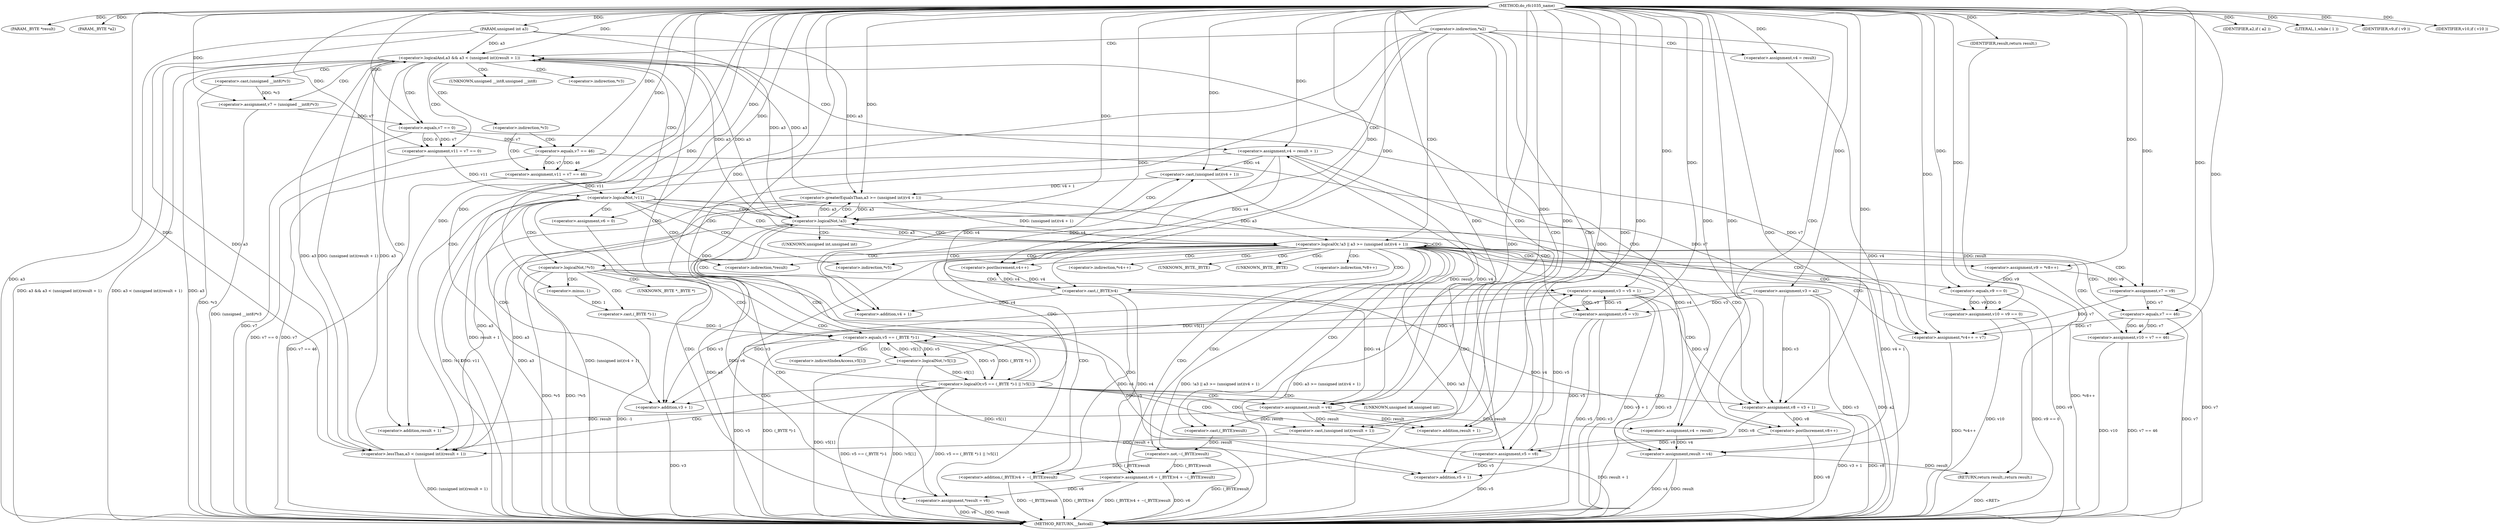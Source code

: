 digraph do_rfc1035_name {  
"1000110" [label = "(METHOD,do_rfc1035_name)" ]
"1000286" [label = "(METHOD_RETURN,__fastcall)" ]
"1000111" [label = "(PARAM,_BYTE *result)" ]
"1000112" [label = "(PARAM,_BYTE *a2)" ]
"1000113" [label = "(PARAM,unsigned int a3)" ]
"1000125" [label = "(IDENTIFIER,a2,if ( a2 ))" ]
"1000127" [label = "(<operator>.assignment,v3 = a2)" ]
"1000135" [label = "(LITERAL,1,while ( 1 ))" ]
"1000138" [label = "(<operator>.logicalAnd,a3 && a3 < (unsigned int)(result + 1))" ]
"1000140" [label = "(<operator>.lessThan,a3 < (unsigned int)(result + 1))" ]
"1000142" [label = "(<operator>.cast,(unsigned int)(result + 1))" ]
"1000144" [label = "(<operator>.addition,result + 1)" ]
"1000148" [label = "(<operator>.assignment,v4 = result)" ]
"1000152" [label = "(<operator>.assignment,v4 = result + 1)" ]
"1000154" [label = "(<operator>.addition,result + 1)" ]
"1000157" [label = "(<operator>.assignment,v7 = (unsigned __int8)*v3)" ]
"1000159" [label = "(<operator>.cast,(unsigned __int8)*v3)" ]
"1000163" [label = "(<operator>.assignment,v11 = v7 == 0)" ]
"1000165" [label = "(<operator>.equals,v7 == 0)" ]
"1000171" [label = "(<operator>.assignment,v11 = v7 == 46)" ]
"1000173" [label = "(<operator>.equals,v7 == 46)" ]
"1000177" [label = "(<operator>.logicalNot,!v11)" ]
"1000180" [label = "(<operator>.assignment,v5 = v3)" ]
"1000183" [label = "(<operator>.assignment,v6 = 0)" ]
"1000187" [label = "(<operator>.assignment,*result = v6)" ]
"1000192" [label = "(<operator>.logicalNot,!*v5)" ]
"1000196" [label = "(<operator>.assignment,v3 = v5 + 1)" ]
"1000198" [label = "(<operator>.addition,v5 + 1)" ]
"1000202" [label = "(<operator>.logicalOr,v5 == (_BYTE *)-1 || !v5[1])" ]
"1000203" [label = "(<operator>.equals,v5 == (_BYTE *)-1)" ]
"1000205" [label = "(<operator>.cast,(_BYTE *)-1)" ]
"1000207" [label = "(<operator>.minus,-1)" ]
"1000209" [label = "(<operator>.logicalNot,!v5[1])" ]
"1000214" [label = "(<operator>.assignment,result = v4)" ]
"1000217" [label = "(<operator>.assignment,v8 = v3 + 1)" ]
"1000219" [label = "(<operator>.addition,v3 + 1)" ]
"1000223" [label = "(<operator>.logicalOr,!a3 || a3 >= (unsigned int)(v4 + 1))" ]
"1000224" [label = "(<operator>.logicalNot,!a3)" ]
"1000226" [label = "(<operator>.greaterEqualsThan,a3 >= (unsigned int)(v4 + 1))" ]
"1000228" [label = "(<operator>.cast,(unsigned int)(v4 + 1))" ]
"1000230" [label = "(<operator>.addition,v4 + 1)" ]
"1000234" [label = "(<operator>.assignment,*v4++ = v7)" ]
"1000236" [label = "(<operator>.postIncrement,v4++)" ]
"1000239" [label = "(<operator>.assignment,v5 = v8)" ]
"1000242" [label = "(<operator>.assignment,v6 = (_BYTE)v4 + ~(_BYTE)result)" ]
"1000244" [label = "(<operator>.addition,(_BYTE)v4 + ~(_BYTE)result)" ]
"1000245" [label = "(<operator>.cast,(_BYTE)v4)" ]
"1000248" [label = "(<operator>.not,~(_BYTE)result)" ]
"1000249" [label = "(<operator>.cast,(_BYTE)result)" ]
"1000252" [label = "(<operator>.assignment,v9 = *v8++)" ]
"1000255" [label = "(<operator>.postIncrement,v8++)" ]
"1000257" [label = "(<operator>.assignment,v7 = v9)" ]
"1000260" [label = "(<operator>.assignment,v10 = v9 == 0)" ]
"1000262" [label = "(<operator>.equals,v9 == 0)" ]
"1000266" [label = "(IDENTIFIER,v9,if ( v9 ))" ]
"1000267" [label = "(<operator>.assignment,v10 = v7 == 46)" ]
"1000269" [label = "(<operator>.equals,v7 == 46)" ]
"1000273" [label = "(IDENTIFIER,v10,if ( v10 ))" ]
"1000277" [label = "(<operator>.assignment,v4 = result)" ]
"1000281" [label = "(<operator>.assignment,result = v4)" ]
"1000284" [label = "(RETURN,return result;,return result;)" ]
"1000285" [label = "(IDENTIFIER,result,return result;)" ]
"1000131" [label = "(<operator>.indirection,*a2)" ]
"1000143" [label = "(UNKNOWN,unsigned int,unsigned int)" ]
"1000160" [label = "(UNKNOWN,unsigned __int8,unsigned __int8)" ]
"1000161" [label = "(<operator>.indirection,*v3)" ]
"1000169" [label = "(<operator>.indirection,*v3)" ]
"1000188" [label = "(<operator>.indirection,*result)" ]
"1000193" [label = "(<operator>.indirection,*v5)" ]
"1000206" [label = "(UNKNOWN,_BYTE *,_BYTE *)" ]
"1000210" [label = "(<operator>.indirectIndexAccess,v5[1])" ]
"1000229" [label = "(UNKNOWN,unsigned int,unsigned int)" ]
"1000235" [label = "(<operator>.indirection,*v4++)" ]
"1000246" [label = "(UNKNOWN,_BYTE,_BYTE)" ]
"1000250" [label = "(UNKNOWN,_BYTE,_BYTE)" ]
"1000254" [label = "(<operator>.indirection,*v8++)" ]
  "1000284" -> "1000286"  [ label = "DDG: <RET>"] 
  "1000138" -> "1000286"  [ label = "DDG: a3 && a3 < (unsigned int)(result + 1)"] 
  "1000196" -> "1000286"  [ label = "DDG: v5 + 1"] 
  "1000138" -> "1000286"  [ label = "DDG: a3 < (unsigned int)(result + 1)"] 
  "1000252" -> "1000286"  [ label = "DDG: *v8++"] 
  "1000180" -> "1000286"  [ label = "DDG: v5"] 
  "1000142" -> "1000286"  [ label = "DDG: result + 1"] 
  "1000242" -> "1000286"  [ label = "DDG: v6"] 
  "1000159" -> "1000286"  [ label = "DDG: *v3"] 
  "1000217" -> "1000286"  [ label = "DDG: v8"] 
  "1000203" -> "1000286"  [ label = "DDG: (_BYTE *)-1"] 
  "1000113" -> "1000286"  [ label = "DDG: a3"] 
  "1000127" -> "1000286"  [ label = "DDG: v3"] 
  "1000202" -> "1000286"  [ label = "DDG: v5 == (_BYTE *)-1"] 
  "1000138" -> "1000286"  [ label = "DDG: a3"] 
  "1000223" -> "1000286"  [ label = "DDG: !a3 || a3 >= (unsigned int)(v4 + 1)"] 
  "1000165" -> "1000286"  [ label = "DDG: v7"] 
  "1000242" -> "1000286"  [ label = "DDG: (_BYTE)v4 + ~(_BYTE)result"] 
  "1000173" -> "1000286"  [ label = "DDG: v7"] 
  "1000267" -> "1000286"  [ label = "DDG: v7 == 46"] 
  "1000257" -> "1000286"  [ label = "DDG: v7"] 
  "1000140" -> "1000286"  [ label = "DDG: (unsigned int)(result + 1)"] 
  "1000177" -> "1000286"  [ label = "DDG: v11"] 
  "1000228" -> "1000286"  [ label = "DDG: v4 + 1"] 
  "1000255" -> "1000286"  [ label = "DDG: v8"] 
  "1000281" -> "1000286"  [ label = "DDG: v4"] 
  "1000219" -> "1000286"  [ label = "DDG: v3"] 
  "1000269" -> "1000286"  [ label = "DDG: v7"] 
  "1000226" -> "1000286"  [ label = "DDG: a3"] 
  "1000223" -> "1000286"  [ label = "DDG: a3 >= (unsigned int)(v4 + 1)"] 
  "1000267" -> "1000286"  [ label = "DDG: v10"] 
  "1000223" -> "1000286"  [ label = "DDG: !a3"] 
  "1000180" -> "1000286"  [ label = "DDG: v3"] 
  "1000203" -> "1000286"  [ label = "DDG: v5"] 
  "1000281" -> "1000286"  [ label = "DDG: result"] 
  "1000187" -> "1000286"  [ label = "DDG: v6"] 
  "1000262" -> "1000286"  [ label = "DDG: v9"] 
  "1000157" -> "1000286"  [ label = "DDG: (unsigned __int8)*v3"] 
  "1000205" -> "1000286"  [ label = "DDG: -1"] 
  "1000192" -> "1000286"  [ label = "DDG: *v5"] 
  "1000248" -> "1000286"  [ label = "DDG: (_BYTE)result"] 
  "1000260" -> "1000286"  [ label = "DDG: v10"] 
  "1000244" -> "1000286"  [ label = "DDG: ~(_BYTE)result"] 
  "1000224" -> "1000286"  [ label = "DDG: a3"] 
  "1000202" -> "1000286"  [ label = "DDG: !v5[1]"] 
  "1000187" -> "1000286"  [ label = "DDG: *result"] 
  "1000192" -> "1000286"  [ label = "DDG: !*v5"] 
  "1000226" -> "1000286"  [ label = "DDG: (unsigned int)(v4 + 1)"] 
  "1000177" -> "1000286"  [ label = "DDG: !v11"] 
  "1000171" -> "1000286"  [ label = "DDG: v7 == 46"] 
  "1000127" -> "1000286"  [ label = "DDG: a2"] 
  "1000209" -> "1000286"  [ label = "DDG: v5[1]"] 
  "1000260" -> "1000286"  [ label = "DDG: v9 == 0"] 
  "1000202" -> "1000286"  [ label = "DDG: v5 == (_BYTE *)-1 || !v5[1]"] 
  "1000196" -> "1000286"  [ label = "DDG: v3"] 
  "1000152" -> "1000286"  [ label = "DDG: result + 1"] 
  "1000239" -> "1000286"  [ label = "DDG: v5"] 
  "1000244" -> "1000286"  [ label = "DDG: (_BYTE)v4"] 
  "1000163" -> "1000286"  [ label = "DDG: v7 == 0"] 
  "1000234" -> "1000286"  [ label = "DDG: *v4++"] 
  "1000217" -> "1000286"  [ label = "DDG: v3 + 1"] 
  "1000110" -> "1000111"  [ label = "DDG: "] 
  "1000110" -> "1000112"  [ label = "DDG: "] 
  "1000110" -> "1000113"  [ label = "DDG: "] 
  "1000110" -> "1000125"  [ label = "DDG: "] 
  "1000110" -> "1000127"  [ label = "DDG: "] 
  "1000110" -> "1000135"  [ label = "DDG: "] 
  "1000226" -> "1000138"  [ label = "DDG: a3"] 
  "1000224" -> "1000138"  [ label = "DDG: a3"] 
  "1000140" -> "1000138"  [ label = "DDG: a3"] 
  "1000113" -> "1000138"  [ label = "DDG: a3"] 
  "1000110" -> "1000138"  [ label = "DDG: "] 
  "1000140" -> "1000138"  [ label = "DDG: (unsigned int)(result + 1)"] 
  "1000138" -> "1000140"  [ label = "DDG: a3"] 
  "1000226" -> "1000140"  [ label = "DDG: a3"] 
  "1000224" -> "1000140"  [ label = "DDG: a3"] 
  "1000113" -> "1000140"  [ label = "DDG: a3"] 
  "1000110" -> "1000140"  [ label = "DDG: "] 
  "1000142" -> "1000140"  [ label = "DDG: result + 1"] 
  "1000214" -> "1000142"  [ label = "DDG: result"] 
  "1000110" -> "1000142"  [ label = "DDG: "] 
  "1000214" -> "1000144"  [ label = "DDG: result"] 
  "1000110" -> "1000144"  [ label = "DDG: "] 
  "1000214" -> "1000148"  [ label = "DDG: result"] 
  "1000110" -> "1000148"  [ label = "DDG: "] 
  "1000214" -> "1000152"  [ label = "DDG: result"] 
  "1000110" -> "1000152"  [ label = "DDG: "] 
  "1000214" -> "1000154"  [ label = "DDG: result"] 
  "1000110" -> "1000154"  [ label = "DDG: "] 
  "1000159" -> "1000157"  [ label = "DDG: *v3"] 
  "1000110" -> "1000157"  [ label = "DDG: "] 
  "1000165" -> "1000163"  [ label = "DDG: v7"] 
  "1000165" -> "1000163"  [ label = "DDG: 0"] 
  "1000110" -> "1000163"  [ label = "DDG: "] 
  "1000157" -> "1000165"  [ label = "DDG: v7"] 
  "1000110" -> "1000165"  [ label = "DDG: "] 
  "1000173" -> "1000171"  [ label = "DDG: v7"] 
  "1000173" -> "1000171"  [ label = "DDG: 46"] 
  "1000110" -> "1000171"  [ label = "DDG: "] 
  "1000165" -> "1000173"  [ label = "DDG: v7"] 
  "1000110" -> "1000173"  [ label = "DDG: "] 
  "1000163" -> "1000177"  [ label = "DDG: v11"] 
  "1000171" -> "1000177"  [ label = "DDG: v11"] 
  "1000110" -> "1000177"  [ label = "DDG: "] 
  "1000127" -> "1000180"  [ label = "DDG: v3"] 
  "1000196" -> "1000180"  [ label = "DDG: v3"] 
  "1000110" -> "1000180"  [ label = "DDG: "] 
  "1000110" -> "1000183"  [ label = "DDG: "] 
  "1000242" -> "1000187"  [ label = "DDG: v6"] 
  "1000183" -> "1000187"  [ label = "DDG: v6"] 
  "1000110" -> "1000187"  [ label = "DDG: "] 
  "1000180" -> "1000196"  [ label = "DDG: v5"] 
  "1000209" -> "1000196"  [ label = "DDG: v5[1]"] 
  "1000239" -> "1000196"  [ label = "DDG: v5"] 
  "1000110" -> "1000196"  [ label = "DDG: "] 
  "1000180" -> "1000198"  [ label = "DDG: v5"] 
  "1000209" -> "1000198"  [ label = "DDG: v5[1]"] 
  "1000239" -> "1000198"  [ label = "DDG: v5"] 
  "1000110" -> "1000198"  [ label = "DDG: "] 
  "1000203" -> "1000202"  [ label = "DDG: v5"] 
  "1000203" -> "1000202"  [ label = "DDG: (_BYTE *)-1"] 
  "1000209" -> "1000203"  [ label = "DDG: v5[1]"] 
  "1000110" -> "1000203"  [ label = "DDG: "] 
  "1000180" -> "1000203"  [ label = "DDG: v5"] 
  "1000239" -> "1000203"  [ label = "DDG: v5"] 
  "1000205" -> "1000203"  [ label = "DDG: -1"] 
  "1000207" -> "1000205"  [ label = "DDG: 1"] 
  "1000110" -> "1000207"  [ label = "DDG: "] 
  "1000209" -> "1000202"  [ label = "DDG: v5[1]"] 
  "1000203" -> "1000209"  [ label = "DDG: v5"] 
  "1000152" -> "1000214"  [ label = "DDG: v4"] 
  "1000245" -> "1000214"  [ label = "DDG: v4"] 
  "1000110" -> "1000214"  [ label = "DDG: "] 
  "1000127" -> "1000217"  [ label = "DDG: v3"] 
  "1000196" -> "1000217"  [ label = "DDG: v3"] 
  "1000110" -> "1000217"  [ label = "DDG: "] 
  "1000127" -> "1000219"  [ label = "DDG: v3"] 
  "1000196" -> "1000219"  [ label = "DDG: v3"] 
  "1000110" -> "1000219"  [ label = "DDG: "] 
  "1000224" -> "1000223"  [ label = "DDG: a3"] 
  "1000138" -> "1000224"  [ label = "DDG: a3"] 
  "1000226" -> "1000224"  [ label = "DDG: a3"] 
  "1000113" -> "1000224"  [ label = "DDG: a3"] 
  "1000110" -> "1000224"  [ label = "DDG: "] 
  "1000226" -> "1000223"  [ label = "DDG: a3"] 
  "1000226" -> "1000223"  [ label = "DDG: (unsigned int)(v4 + 1)"] 
  "1000224" -> "1000226"  [ label = "DDG: a3"] 
  "1000113" -> "1000226"  [ label = "DDG: a3"] 
  "1000110" -> "1000226"  [ label = "DDG: "] 
  "1000228" -> "1000226"  [ label = "DDG: v4 + 1"] 
  "1000152" -> "1000228"  [ label = "DDG: v4"] 
  "1000245" -> "1000228"  [ label = "DDG: v4"] 
  "1000110" -> "1000228"  [ label = "DDG: "] 
  "1000152" -> "1000230"  [ label = "DDG: v4"] 
  "1000245" -> "1000230"  [ label = "DDG: v4"] 
  "1000110" -> "1000230"  [ label = "DDG: "] 
  "1000165" -> "1000234"  [ label = "DDG: v7"] 
  "1000173" -> "1000234"  [ label = "DDG: v7"] 
  "1000257" -> "1000234"  [ label = "DDG: v7"] 
  "1000269" -> "1000234"  [ label = "DDG: v7"] 
  "1000110" -> "1000234"  [ label = "DDG: "] 
  "1000152" -> "1000236"  [ label = "DDG: v4"] 
  "1000245" -> "1000236"  [ label = "DDG: v4"] 
  "1000110" -> "1000236"  [ label = "DDG: "] 
  "1000217" -> "1000239"  [ label = "DDG: v8"] 
  "1000255" -> "1000239"  [ label = "DDG: v8"] 
  "1000110" -> "1000239"  [ label = "DDG: "] 
  "1000245" -> "1000242"  [ label = "DDG: v4"] 
  "1000248" -> "1000242"  [ label = "DDG: (_BYTE)result"] 
  "1000110" -> "1000242"  [ label = "DDG: "] 
  "1000245" -> "1000244"  [ label = "DDG: v4"] 
  "1000236" -> "1000245"  [ label = "DDG: v4"] 
  "1000110" -> "1000245"  [ label = "DDG: "] 
  "1000248" -> "1000244"  [ label = "DDG: (_BYTE)result"] 
  "1000249" -> "1000248"  [ label = "DDG: result"] 
  "1000214" -> "1000249"  [ label = "DDG: result"] 
  "1000110" -> "1000249"  [ label = "DDG: "] 
  "1000110" -> "1000252"  [ label = "DDG: "] 
  "1000110" -> "1000255"  [ label = "DDG: "] 
  "1000217" -> "1000255"  [ label = "DDG: v8"] 
  "1000252" -> "1000257"  [ label = "DDG: v9"] 
  "1000110" -> "1000257"  [ label = "DDG: "] 
  "1000262" -> "1000260"  [ label = "DDG: v9"] 
  "1000262" -> "1000260"  [ label = "DDG: 0"] 
  "1000110" -> "1000260"  [ label = "DDG: "] 
  "1000110" -> "1000262"  [ label = "DDG: "] 
  "1000252" -> "1000262"  [ label = "DDG: v9"] 
  "1000110" -> "1000266"  [ label = "DDG: "] 
  "1000269" -> "1000267"  [ label = "DDG: v7"] 
  "1000269" -> "1000267"  [ label = "DDG: 46"] 
  "1000110" -> "1000267"  [ label = "DDG: "] 
  "1000257" -> "1000269"  [ label = "DDG: v7"] 
  "1000110" -> "1000269"  [ label = "DDG: "] 
  "1000110" -> "1000273"  [ label = "DDG: "] 
  "1000110" -> "1000277"  [ label = "DDG: "] 
  "1000152" -> "1000281"  [ label = "DDG: v4"] 
  "1000148" -> "1000281"  [ label = "DDG: v4"] 
  "1000245" -> "1000281"  [ label = "DDG: v4"] 
  "1000277" -> "1000281"  [ label = "DDG: v4"] 
  "1000110" -> "1000281"  [ label = "DDG: "] 
  "1000285" -> "1000284"  [ label = "DDG: result"] 
  "1000281" -> "1000284"  [ label = "DDG: result"] 
  "1000110" -> "1000285"  [ label = "DDG: "] 
  "1000131" -> "1000277"  [ label = "CDG: "] 
  "1000131" -> "1000224"  [ label = "CDG: "] 
  "1000131" -> "1000223"  [ label = "CDG: "] 
  "1000131" -> "1000219"  [ label = "CDG: "] 
  "1000131" -> "1000217"  [ label = "CDG: "] 
  "1000131" -> "1000138"  [ label = "CDG: "] 
  "1000131" -> "1000144"  [ label = "CDG: "] 
  "1000131" -> "1000143"  [ label = "CDG: "] 
  "1000131" -> "1000142"  [ label = "CDG: "] 
  "1000131" -> "1000140"  [ label = "CDG: "] 
  "1000138" -> "1000169"  [ label = "CDG: "] 
  "1000138" -> "1000165"  [ label = "CDG: "] 
  "1000138" -> "1000163"  [ label = "CDG: "] 
  "1000138" -> "1000161"  [ label = "CDG: "] 
  "1000138" -> "1000177"  [ label = "CDG: "] 
  "1000138" -> "1000160"  [ label = "CDG: "] 
  "1000138" -> "1000159"  [ label = "CDG: "] 
  "1000138" -> "1000157"  [ label = "CDG: "] 
  "1000138" -> "1000154"  [ label = "CDG: "] 
  "1000138" -> "1000152"  [ label = "CDG: "] 
  "1000138" -> "1000148"  [ label = "CDG: "] 
  "1000169" -> "1000173"  [ label = "CDG: "] 
  "1000169" -> "1000171"  [ label = "CDG: "] 
  "1000177" -> "1000192"  [ label = "CDG: "] 
  "1000177" -> "1000188"  [ label = "CDG: "] 
  "1000177" -> "1000187"  [ label = "CDG: "] 
  "1000177" -> "1000183"  [ label = "CDG: "] 
  "1000177" -> "1000180"  [ label = "CDG: "] 
  "1000177" -> "1000193"  [ label = "CDG: "] 
  "1000177" -> "1000224"  [ label = "CDG: "] 
  "1000177" -> "1000223"  [ label = "CDG: "] 
  "1000177" -> "1000219"  [ label = "CDG: "] 
  "1000177" -> "1000217"  [ label = "CDG: "] 
  "1000192" -> "1000207"  [ label = "CDG: "] 
  "1000192" -> "1000206"  [ label = "CDG: "] 
  "1000192" -> "1000205"  [ label = "CDG: "] 
  "1000192" -> "1000203"  [ label = "CDG: "] 
  "1000192" -> "1000202"  [ label = "CDG: "] 
  "1000192" -> "1000198"  [ label = "CDG: "] 
  "1000192" -> "1000196"  [ label = "CDG: "] 
  "1000202" -> "1000214"  [ label = "CDG: "] 
  "1000202" -> "1000224"  [ label = "CDG: "] 
  "1000202" -> "1000223"  [ label = "CDG: "] 
  "1000202" -> "1000219"  [ label = "CDG: "] 
  "1000202" -> "1000217"  [ label = "CDG: "] 
  "1000202" -> "1000138"  [ label = "CDG: "] 
  "1000202" -> "1000144"  [ label = "CDG: "] 
  "1000202" -> "1000143"  [ label = "CDG: "] 
  "1000202" -> "1000142"  [ label = "CDG: "] 
  "1000202" -> "1000140"  [ label = "CDG: "] 
  "1000203" -> "1000210"  [ label = "CDG: "] 
  "1000203" -> "1000209"  [ label = "CDG: "] 
  "1000223" -> "1000239"  [ label = "CDG: "] 
  "1000223" -> "1000236"  [ label = "CDG: "] 
  "1000223" -> "1000235"  [ label = "CDG: "] 
  "1000223" -> "1000234"  [ label = "CDG: "] 
  "1000223" -> "1000255"  [ label = "CDG: "] 
  "1000223" -> "1000254"  [ label = "CDG: "] 
  "1000223" -> "1000252"  [ label = "CDG: "] 
  "1000223" -> "1000250"  [ label = "CDG: "] 
  "1000223" -> "1000249"  [ label = "CDG: "] 
  "1000223" -> "1000248"  [ label = "CDG: "] 
  "1000223" -> "1000246"  [ label = "CDG: "] 
  "1000223" -> "1000245"  [ label = "CDG: "] 
  "1000223" -> "1000244"  [ label = "CDG: "] 
  "1000223" -> "1000242"  [ label = "CDG: "] 
  "1000223" -> "1000262"  [ label = "CDG: "] 
  "1000223" -> "1000260"  [ label = "CDG: "] 
  "1000223" -> "1000257"  [ label = "CDG: "] 
  "1000223" -> "1000269"  [ label = "CDG: "] 
  "1000223" -> "1000267"  [ label = "CDG: "] 
  "1000223" -> "1000192"  [ label = "CDG: "] 
  "1000223" -> "1000188"  [ label = "CDG: "] 
  "1000223" -> "1000187"  [ label = "CDG: "] 
  "1000223" -> "1000193"  [ label = "CDG: "] 
  "1000223" -> "1000224"  [ label = "CDG: "] 
  "1000223" -> "1000223"  [ label = "CDG: "] 
  "1000224" -> "1000230"  [ label = "CDG: "] 
  "1000224" -> "1000229"  [ label = "CDG: "] 
  "1000224" -> "1000228"  [ label = "CDG: "] 
  "1000224" -> "1000226"  [ label = "CDG: "] 
}
